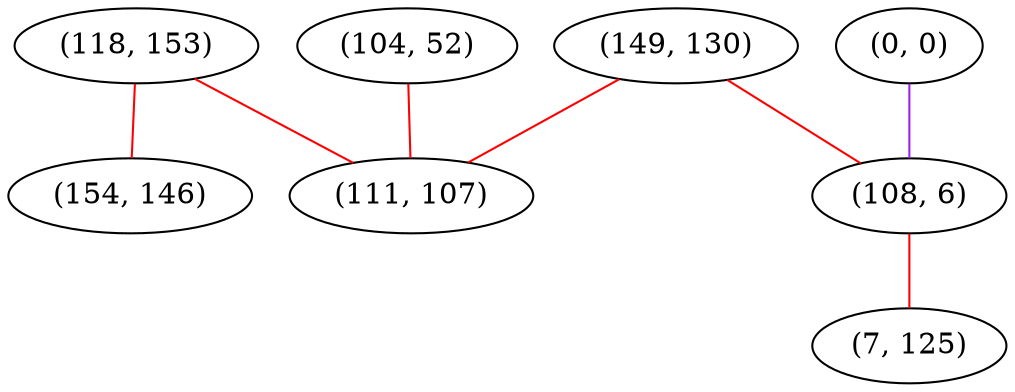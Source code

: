 graph "" {
"(118, 153)";
"(0, 0)";
"(149, 130)";
"(108, 6)";
"(104, 52)";
"(111, 107)";
"(7, 125)";
"(154, 146)";
"(118, 153)" -- "(111, 107)"  [color=red, key=0, weight=1];
"(118, 153)" -- "(154, 146)"  [color=red, key=0, weight=1];
"(0, 0)" -- "(108, 6)"  [color=purple, key=0, weight=4];
"(149, 130)" -- "(111, 107)"  [color=red, key=0, weight=1];
"(149, 130)" -- "(108, 6)"  [color=red, key=0, weight=1];
"(108, 6)" -- "(7, 125)"  [color=red, key=0, weight=1];
"(104, 52)" -- "(111, 107)"  [color=red, key=0, weight=1];
}
